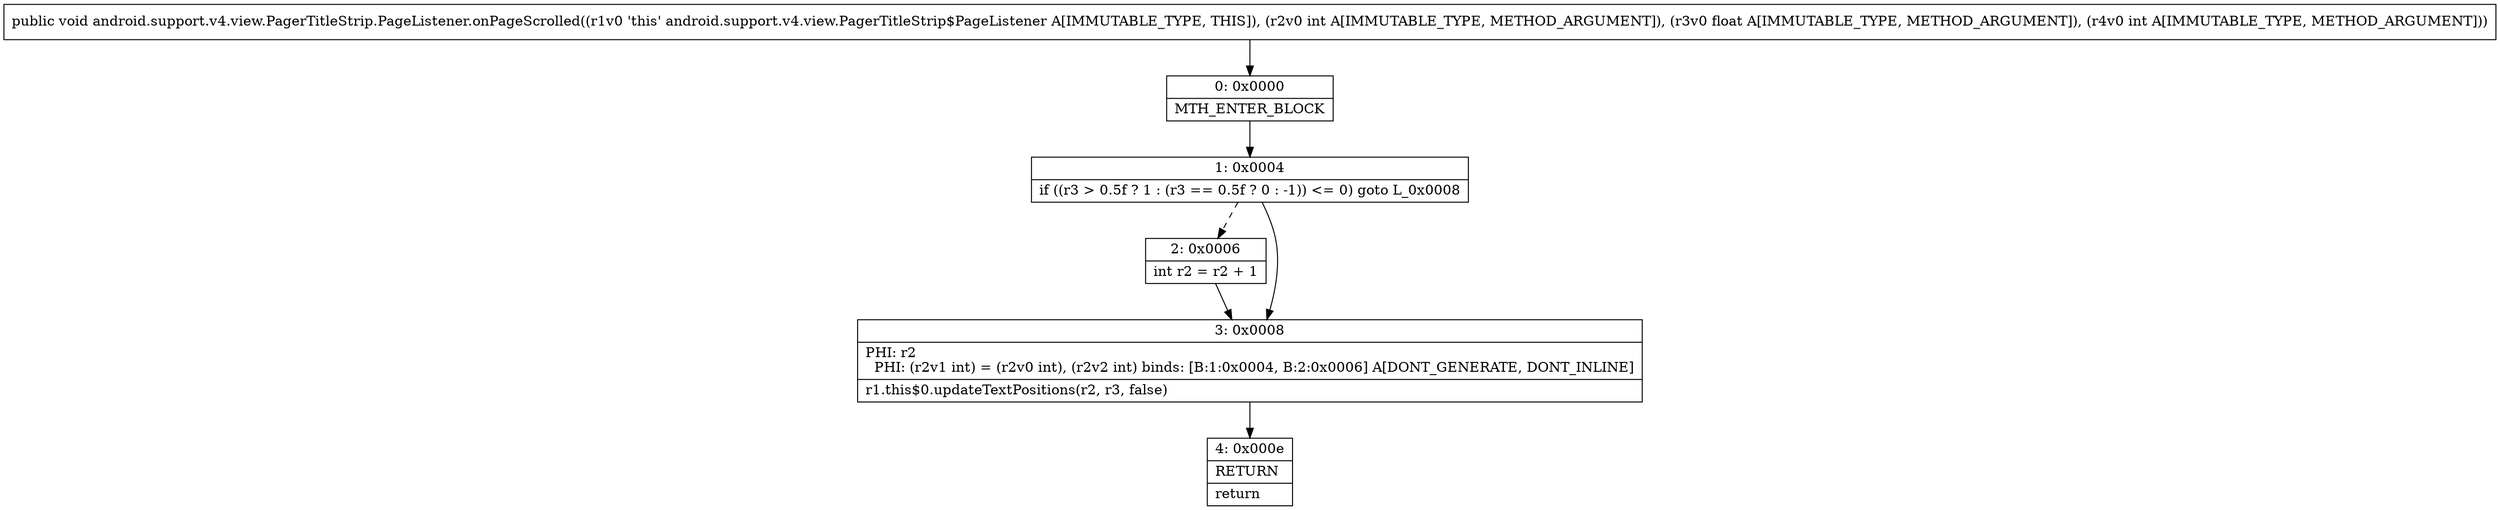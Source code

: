 digraph "CFG forandroid.support.v4.view.PagerTitleStrip.PageListener.onPageScrolled(IFI)V" {
Node_0 [shape=record,label="{0\:\ 0x0000|MTH_ENTER_BLOCK\l}"];
Node_1 [shape=record,label="{1\:\ 0x0004|if ((r3 \> 0.5f ? 1 : (r3 == 0.5f ? 0 : \-1)) \<= 0) goto L_0x0008\l}"];
Node_2 [shape=record,label="{2\:\ 0x0006|int r2 = r2 + 1\l}"];
Node_3 [shape=record,label="{3\:\ 0x0008|PHI: r2 \l  PHI: (r2v1 int) = (r2v0 int), (r2v2 int) binds: [B:1:0x0004, B:2:0x0006] A[DONT_GENERATE, DONT_INLINE]\l|r1.this$0.updateTextPositions(r2, r3, false)\l}"];
Node_4 [shape=record,label="{4\:\ 0x000e|RETURN\l|return\l}"];
MethodNode[shape=record,label="{public void android.support.v4.view.PagerTitleStrip.PageListener.onPageScrolled((r1v0 'this' android.support.v4.view.PagerTitleStrip$PageListener A[IMMUTABLE_TYPE, THIS]), (r2v0 int A[IMMUTABLE_TYPE, METHOD_ARGUMENT]), (r3v0 float A[IMMUTABLE_TYPE, METHOD_ARGUMENT]), (r4v0 int A[IMMUTABLE_TYPE, METHOD_ARGUMENT])) }"];
MethodNode -> Node_0;
Node_0 -> Node_1;
Node_1 -> Node_2[style=dashed];
Node_1 -> Node_3;
Node_2 -> Node_3;
Node_3 -> Node_4;
}

